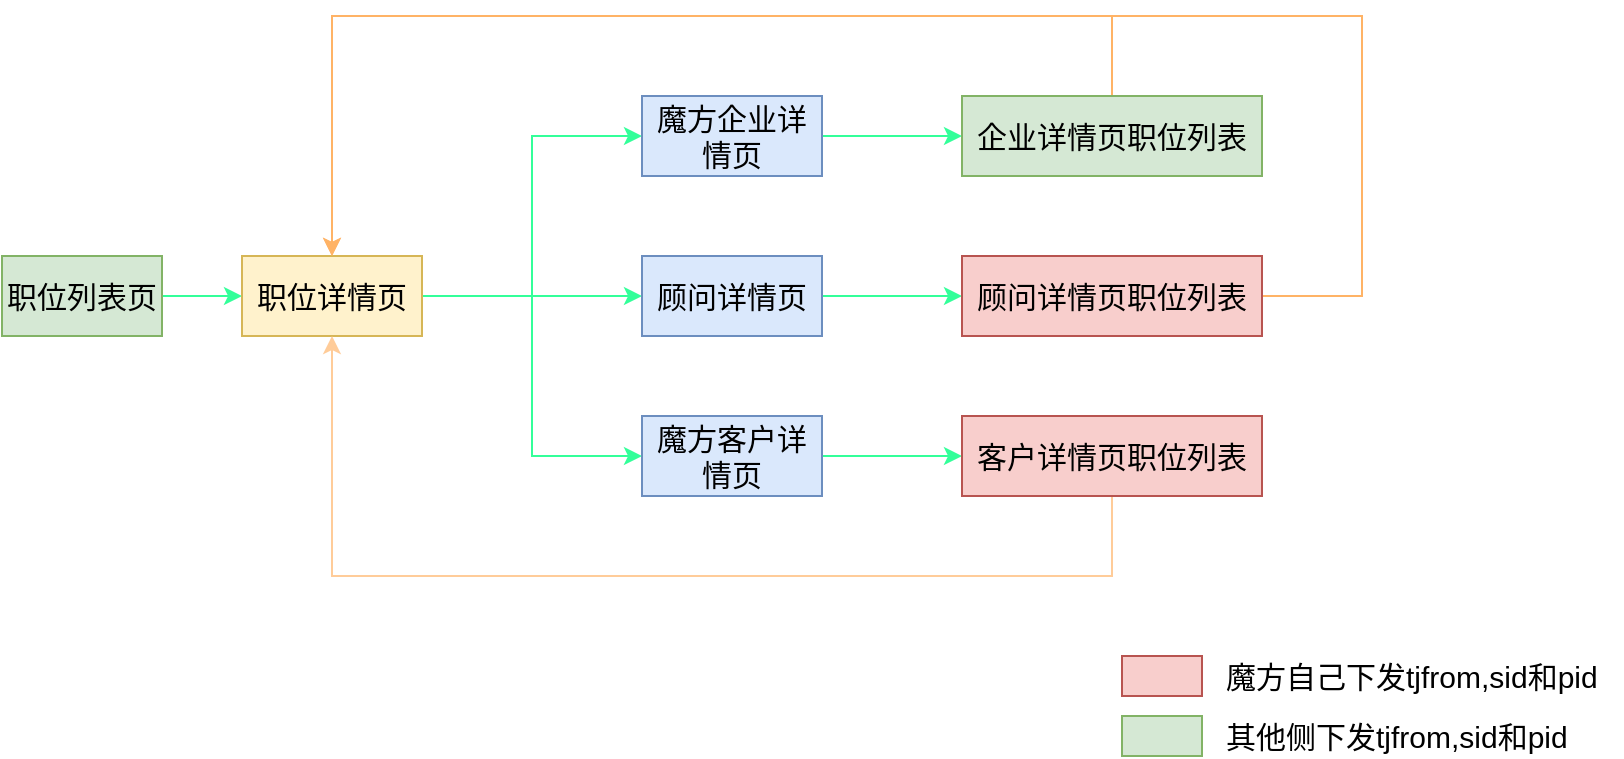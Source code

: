 <mxfile version="15.4.0" type="device"><diagram id="u5gkdOpMCqi_IY3wLF_u" name="第 1 页"><mxGraphModel dx="946" dy="998" grid="0" gridSize="10" guides="1" tooltips="1" connect="1" arrows="1" fold="1" page="0" pageScale="1" pageWidth="827" pageHeight="1169" math="0" shadow="0"><root><mxCell id="0"/><mxCell id="1" parent="0"/><mxCell id="f2gjlmL_QKZ7hdEsX64X-3" value="" style="edgeStyle=orthogonalEdgeStyle;rounded=0;orthogonalLoop=1;jettySize=auto;html=1;fontSize=15;strokeColor=#33FF99;" edge="1" parent="1" source="f2gjlmL_QKZ7hdEsX64X-1" target="f2gjlmL_QKZ7hdEsX64X-2"><mxGeometry relative="1" as="geometry"/></mxCell><mxCell id="f2gjlmL_QKZ7hdEsX64X-1" value="职位列表页" style="rounded=0;whiteSpace=wrap;html=1;fontSize=15;fillColor=#d5e8d4;strokeColor=#82b366;" vertex="1" parent="1"><mxGeometry x="40" y="40" width="80" height="40" as="geometry"/></mxCell><mxCell id="f2gjlmL_QKZ7hdEsX64X-12" style="edgeStyle=orthogonalEdgeStyle;rounded=0;orthogonalLoop=1;jettySize=auto;html=1;entryX=0;entryY=0.5;entryDx=0;entryDy=0;fontSize=15;strokeColor=#33FF99;" edge="1" parent="1" source="f2gjlmL_QKZ7hdEsX64X-2" target="f2gjlmL_QKZ7hdEsX64X-4"><mxGeometry relative="1" as="geometry"/></mxCell><mxCell id="f2gjlmL_QKZ7hdEsX64X-13" style="edgeStyle=orthogonalEdgeStyle;rounded=0;orthogonalLoop=1;jettySize=auto;html=1;entryX=0;entryY=0.5;entryDx=0;entryDy=0;fontSize=15;strokeColor=#33FF99;" edge="1" parent="1" source="f2gjlmL_QKZ7hdEsX64X-2" target="f2gjlmL_QKZ7hdEsX64X-8"><mxGeometry relative="1" as="geometry"/></mxCell><mxCell id="f2gjlmL_QKZ7hdEsX64X-14" style="edgeStyle=orthogonalEdgeStyle;rounded=0;orthogonalLoop=1;jettySize=auto;html=1;entryX=0;entryY=0.5;entryDx=0;entryDy=0;fontSize=15;strokeColor=#33FF99;" edge="1" parent="1" source="f2gjlmL_QKZ7hdEsX64X-2" target="f2gjlmL_QKZ7hdEsX64X-10"><mxGeometry relative="1" as="geometry"/></mxCell><mxCell id="f2gjlmL_QKZ7hdEsX64X-2" value="职位详情页" style="rounded=0;whiteSpace=wrap;html=1;fontSize=15;fillColor=#fff2cc;strokeColor=#d6b656;" vertex="1" parent="1"><mxGeometry x="160" y="40" width="90" height="40" as="geometry"/></mxCell><mxCell id="f2gjlmL_QKZ7hdEsX64X-16" value="" style="edgeStyle=orthogonalEdgeStyle;rounded=0;orthogonalLoop=1;jettySize=auto;html=1;fontSize=15;strokeColor=#33FF99;" edge="1" parent="1" source="f2gjlmL_QKZ7hdEsX64X-4" target="f2gjlmL_QKZ7hdEsX64X-15"><mxGeometry relative="1" as="geometry"/></mxCell><mxCell id="f2gjlmL_QKZ7hdEsX64X-4" value="顾问详情页" style="rounded=0;whiteSpace=wrap;html=1;fontSize=15;fillColor=#dae8fc;strokeColor=#6c8ebf;" vertex="1" parent="1"><mxGeometry x="360" y="40" width="90" height="40" as="geometry"/></mxCell><mxCell id="f2gjlmL_QKZ7hdEsX64X-20" value="" style="edgeStyle=orthogonalEdgeStyle;rounded=0;orthogonalLoop=1;jettySize=auto;html=1;fontSize=15;strokeColor=#33FF99;" edge="1" parent="1" source="f2gjlmL_QKZ7hdEsX64X-8" target="f2gjlmL_QKZ7hdEsX64X-19"><mxGeometry relative="1" as="geometry"/></mxCell><mxCell id="f2gjlmL_QKZ7hdEsX64X-8" value="魔方企业详情页" style="rounded=0;whiteSpace=wrap;html=1;fontSize=15;fillColor=#dae8fc;strokeColor=#6c8ebf;" vertex="1" parent="1"><mxGeometry x="360" y="-40" width="90" height="40" as="geometry"/></mxCell><mxCell id="f2gjlmL_QKZ7hdEsX64X-18" value="" style="edgeStyle=orthogonalEdgeStyle;rounded=0;orthogonalLoop=1;jettySize=auto;html=1;fontSize=15;strokeColor=#33FF99;" edge="1" parent="1" source="f2gjlmL_QKZ7hdEsX64X-10" target="f2gjlmL_QKZ7hdEsX64X-17"><mxGeometry relative="1" as="geometry"/></mxCell><mxCell id="f2gjlmL_QKZ7hdEsX64X-10" value="魔方客户详情页" style="rounded=0;whiteSpace=wrap;html=1;fontSize=15;fillColor=#dae8fc;strokeColor=#6c8ebf;" vertex="1" parent="1"><mxGeometry x="360" y="120" width="90" height="40" as="geometry"/></mxCell><mxCell id="f2gjlmL_QKZ7hdEsX64X-23" style="edgeStyle=orthogonalEdgeStyle;rounded=0;orthogonalLoop=1;jettySize=auto;html=1;entryX=0.5;entryY=0;entryDx=0;entryDy=0;fontSize=15;strokeColor=#FFB366;" edge="1" parent="1" source="f2gjlmL_QKZ7hdEsX64X-15" target="f2gjlmL_QKZ7hdEsX64X-2"><mxGeometry relative="1" as="geometry"><Array as="points"><mxPoint x="720" y="60"/><mxPoint x="720" y="-80"/><mxPoint x="205" y="-80"/></Array></mxGeometry></mxCell><mxCell id="f2gjlmL_QKZ7hdEsX64X-15" value="顾问详情页职位列表" style="rounded=0;whiteSpace=wrap;html=1;fontSize=15;fillColor=#f8cecc;strokeColor=#b85450;" vertex="1" parent="1"><mxGeometry x="520" y="40" width="150" height="40" as="geometry"/></mxCell><mxCell id="f2gjlmL_QKZ7hdEsX64X-22" style="edgeStyle=orthogonalEdgeStyle;rounded=0;orthogonalLoop=1;jettySize=auto;html=1;entryX=0.5;entryY=1;entryDx=0;entryDy=0;fontSize=15;strokeColor=#FFCC99;" edge="1" parent="1" source="f2gjlmL_QKZ7hdEsX64X-17" target="f2gjlmL_QKZ7hdEsX64X-2"><mxGeometry relative="1" as="geometry"><Array as="points"><mxPoint x="595" y="200"/><mxPoint x="205" y="200"/></Array></mxGeometry></mxCell><mxCell id="f2gjlmL_QKZ7hdEsX64X-17" value="客户详情页职位列表" style="rounded=0;whiteSpace=wrap;html=1;fontSize=15;fillColor=#f8cecc;strokeColor=#b85450;" vertex="1" parent="1"><mxGeometry x="520" y="120" width="150" height="40" as="geometry"/></mxCell><mxCell id="f2gjlmL_QKZ7hdEsX64X-21" style="edgeStyle=orthogonalEdgeStyle;rounded=0;orthogonalLoop=1;jettySize=auto;html=1;entryX=0.5;entryY=0;entryDx=0;entryDy=0;fontSize=15;strokeColor=#FFB366;" edge="1" parent="1" source="f2gjlmL_QKZ7hdEsX64X-19" target="f2gjlmL_QKZ7hdEsX64X-2"><mxGeometry relative="1" as="geometry"><Array as="points"><mxPoint x="595" y="-80"/><mxPoint x="205" y="-80"/></Array></mxGeometry></mxCell><mxCell id="f2gjlmL_QKZ7hdEsX64X-19" value="企业详情页职位列表" style="rounded=0;whiteSpace=wrap;html=1;fontSize=15;fillColor=#d5e8d4;strokeColor=#82b366;" vertex="1" parent="1"><mxGeometry x="520" y="-40" width="150" height="40" as="geometry"/></mxCell><mxCell id="f2gjlmL_QKZ7hdEsX64X-24" value="" style="rounded=0;whiteSpace=wrap;html=1;fontSize=15;fillColor=#f8cecc;strokeColor=#b85450;" vertex="1" parent="1"><mxGeometry x="600" y="240" width="40" height="20" as="geometry"/></mxCell><mxCell id="f2gjlmL_QKZ7hdEsX64X-25" value="魔方自己下发tjfrom,sid和pid" style="text;html=1;align=left;verticalAlign=middle;resizable=0;points=[];autosize=1;strokeColor=none;fillColor=none;fontSize=15;" vertex="1" parent="1"><mxGeometry x="650" y="240" width="200" height="20" as="geometry"/></mxCell><mxCell id="f2gjlmL_QKZ7hdEsX64X-26" value="" style="rounded=0;whiteSpace=wrap;html=1;fontSize=15;fillColor=#d5e8d4;strokeColor=#82b366;" vertex="1" parent="1"><mxGeometry x="600" y="270" width="40" height="20" as="geometry"/></mxCell><mxCell id="f2gjlmL_QKZ7hdEsX64X-27" value="其他侧下发tjfrom,sid和pid" style="text;html=1;align=left;verticalAlign=middle;resizable=0;points=[];autosize=1;strokeColor=none;fillColor=none;fontSize=15;" vertex="1" parent="1"><mxGeometry x="650" y="270" width="190" height="20" as="geometry"/></mxCell></root></mxGraphModel></diagram></mxfile>